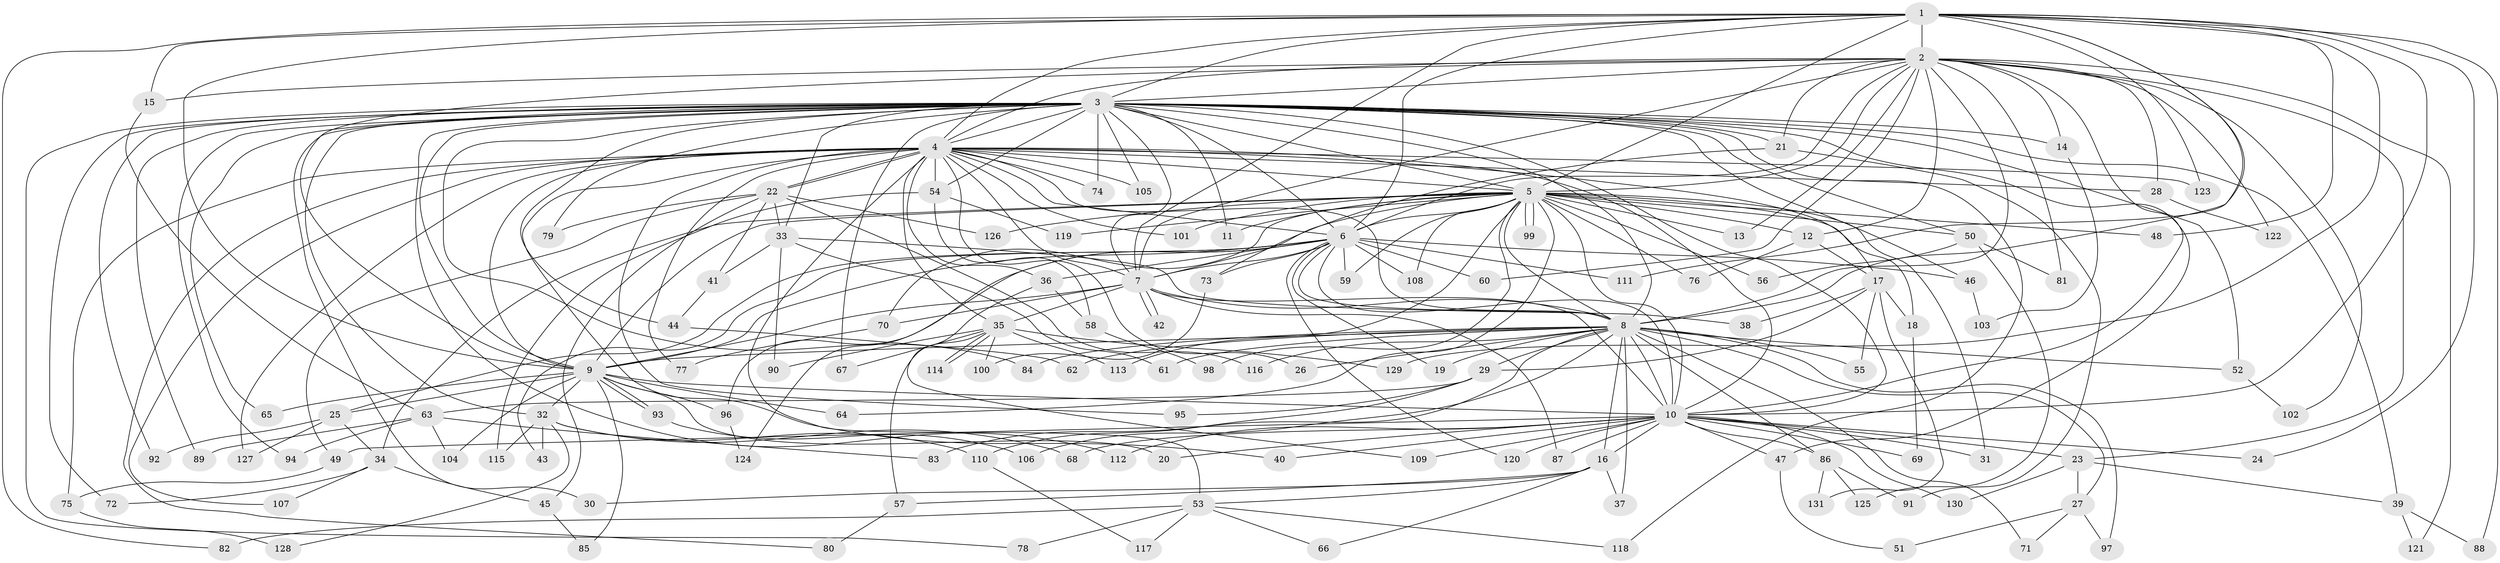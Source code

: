 // Generated by graph-tools (version 1.1) at 2025/25/03/09/25 03:25:48]
// undirected, 131 vertices, 287 edges
graph export_dot {
graph [start="1"]
  node [color=gray90,style=filled];
  1;
  2;
  3;
  4;
  5;
  6;
  7;
  8;
  9;
  10;
  11;
  12;
  13;
  14;
  15;
  16;
  17;
  18;
  19;
  20;
  21;
  22;
  23;
  24;
  25;
  26;
  27;
  28;
  29;
  30;
  31;
  32;
  33;
  34;
  35;
  36;
  37;
  38;
  39;
  40;
  41;
  42;
  43;
  44;
  45;
  46;
  47;
  48;
  49;
  50;
  51;
  52;
  53;
  54;
  55;
  56;
  57;
  58;
  59;
  60;
  61;
  62;
  63;
  64;
  65;
  66;
  67;
  68;
  69;
  70;
  71;
  72;
  73;
  74;
  75;
  76;
  77;
  78;
  79;
  80;
  81;
  82;
  83;
  84;
  85;
  86;
  87;
  88;
  89;
  90;
  91;
  92;
  93;
  94;
  95;
  96;
  97;
  98;
  99;
  100;
  101;
  102;
  103;
  104;
  105;
  106;
  107;
  108;
  109;
  110;
  111;
  112;
  113;
  114;
  115;
  116;
  117;
  118;
  119;
  120;
  121;
  122;
  123;
  124;
  125;
  126;
  127;
  128;
  129;
  130;
  131;
  1 -- 2;
  1 -- 3;
  1 -- 4;
  1 -- 5;
  1 -- 6;
  1 -- 7;
  1 -- 8;
  1 -- 9;
  1 -- 10;
  1 -- 15;
  1 -- 24;
  1 -- 48;
  1 -- 82;
  1 -- 88;
  1 -- 111;
  1 -- 123;
  1 -- 129;
  2 -- 3;
  2 -- 4;
  2 -- 5;
  2 -- 6;
  2 -- 7;
  2 -- 8;
  2 -- 9;
  2 -- 10;
  2 -- 12;
  2 -- 13;
  2 -- 14;
  2 -- 15;
  2 -- 21;
  2 -- 23;
  2 -- 28;
  2 -- 60;
  2 -- 81;
  2 -- 102;
  2 -- 121;
  2 -- 122;
  3 -- 4;
  3 -- 5;
  3 -- 6;
  3 -- 7;
  3 -- 8;
  3 -- 9;
  3 -- 10;
  3 -- 11;
  3 -- 14;
  3 -- 21;
  3 -- 30;
  3 -- 32;
  3 -- 33;
  3 -- 39;
  3 -- 44;
  3 -- 46;
  3 -- 47;
  3 -- 50;
  3 -- 52;
  3 -- 54;
  3 -- 65;
  3 -- 67;
  3 -- 72;
  3 -- 74;
  3 -- 78;
  3 -- 79;
  3 -- 84;
  3 -- 89;
  3 -- 92;
  3 -- 94;
  3 -- 105;
  3 -- 112;
  3 -- 118;
  4 -- 5;
  4 -- 6;
  4 -- 7;
  4 -- 8;
  4 -- 9;
  4 -- 10;
  4 -- 17;
  4 -- 22;
  4 -- 22;
  4 -- 26;
  4 -- 28;
  4 -- 35;
  4 -- 36;
  4 -- 40;
  4 -- 53;
  4 -- 54;
  4 -- 74;
  4 -- 75;
  4 -- 77;
  4 -- 80;
  4 -- 95;
  4 -- 101;
  4 -- 105;
  4 -- 107;
  4 -- 123;
  4 -- 127;
  5 -- 6;
  5 -- 7;
  5 -- 8;
  5 -- 9;
  5 -- 10;
  5 -- 11;
  5 -- 12;
  5 -- 13;
  5 -- 18;
  5 -- 31;
  5 -- 34;
  5 -- 48;
  5 -- 50;
  5 -- 56;
  5 -- 59;
  5 -- 64;
  5 -- 70;
  5 -- 76;
  5 -- 98;
  5 -- 99;
  5 -- 99;
  5 -- 101;
  5 -- 108;
  5 -- 113;
  5 -- 119;
  5 -- 126;
  6 -- 7;
  6 -- 8;
  6 -- 9;
  6 -- 10;
  6 -- 19;
  6 -- 25;
  6 -- 36;
  6 -- 43;
  6 -- 46;
  6 -- 59;
  6 -- 60;
  6 -- 73;
  6 -- 96;
  6 -- 108;
  6 -- 111;
  6 -- 120;
  6 -- 124;
  7 -- 8;
  7 -- 9;
  7 -- 10;
  7 -- 35;
  7 -- 42;
  7 -- 42;
  7 -- 70;
  7 -- 87;
  8 -- 9;
  8 -- 10;
  8 -- 16;
  8 -- 19;
  8 -- 26;
  8 -- 27;
  8 -- 29;
  8 -- 37;
  8 -- 52;
  8 -- 55;
  8 -- 61;
  8 -- 62;
  8 -- 71;
  8 -- 83;
  8 -- 84;
  8 -- 86;
  8 -- 97;
  8 -- 106;
  8 -- 116;
  9 -- 10;
  9 -- 20;
  9 -- 25;
  9 -- 32;
  9 -- 64;
  9 -- 65;
  9 -- 85;
  9 -- 93;
  9 -- 93;
  9 -- 96;
  9 -- 104;
  10 -- 16;
  10 -- 20;
  10 -- 23;
  10 -- 24;
  10 -- 31;
  10 -- 40;
  10 -- 47;
  10 -- 49;
  10 -- 68;
  10 -- 69;
  10 -- 86;
  10 -- 87;
  10 -- 109;
  10 -- 112;
  10 -- 120;
  10 -- 130;
  12 -- 17;
  12 -- 76;
  14 -- 103;
  15 -- 63;
  16 -- 30;
  16 -- 37;
  16 -- 53;
  16 -- 57;
  16 -- 66;
  17 -- 18;
  17 -- 29;
  17 -- 38;
  17 -- 55;
  17 -- 131;
  18 -- 69;
  21 -- 73;
  21 -- 91;
  22 -- 33;
  22 -- 41;
  22 -- 45;
  22 -- 49;
  22 -- 79;
  22 -- 116;
  22 -- 126;
  23 -- 27;
  23 -- 39;
  23 -- 130;
  25 -- 34;
  25 -- 92;
  25 -- 127;
  27 -- 51;
  27 -- 71;
  27 -- 97;
  28 -- 122;
  29 -- 63;
  29 -- 95;
  29 -- 110;
  32 -- 43;
  32 -- 68;
  32 -- 110;
  32 -- 115;
  32 -- 128;
  33 -- 38;
  33 -- 41;
  33 -- 61;
  33 -- 90;
  34 -- 45;
  34 -- 72;
  34 -- 107;
  35 -- 57;
  35 -- 67;
  35 -- 90;
  35 -- 100;
  35 -- 113;
  35 -- 114;
  35 -- 114;
  35 -- 129;
  36 -- 58;
  36 -- 109;
  39 -- 88;
  39 -- 121;
  41 -- 44;
  44 -- 62;
  45 -- 85;
  46 -- 103;
  47 -- 51;
  49 -- 75;
  50 -- 56;
  50 -- 81;
  50 -- 125;
  52 -- 102;
  53 -- 66;
  53 -- 78;
  53 -- 82;
  53 -- 117;
  53 -- 118;
  54 -- 58;
  54 -- 115;
  54 -- 119;
  57 -- 80;
  58 -- 98;
  63 -- 83;
  63 -- 89;
  63 -- 94;
  63 -- 104;
  70 -- 77;
  73 -- 100;
  75 -- 128;
  86 -- 91;
  86 -- 125;
  86 -- 131;
  93 -- 106;
  96 -- 124;
  110 -- 117;
}
